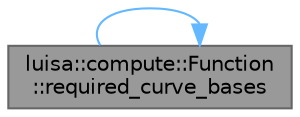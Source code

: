 digraph "luisa::compute::Function::required_curve_bases"
{
 // LATEX_PDF_SIZE
  bgcolor="transparent";
  edge [fontname=Helvetica,fontsize=10,labelfontname=Helvetica,labelfontsize=10];
  node [fontname=Helvetica,fontsize=10,shape=box,height=0.2,width=0.4];
  rankdir="LR";
  Node1 [id="Node000001",label="luisa::compute::Function\l::required_curve_bases",height=0.2,width=0.4,color="gray40", fillcolor="grey60", style="filled", fontcolor="black",tooltip="Return required curve bases"];
  Node1 -> Node1 [id="edge1_Node000001_Node000001",color="steelblue1",style="solid",tooltip=" "];
}
